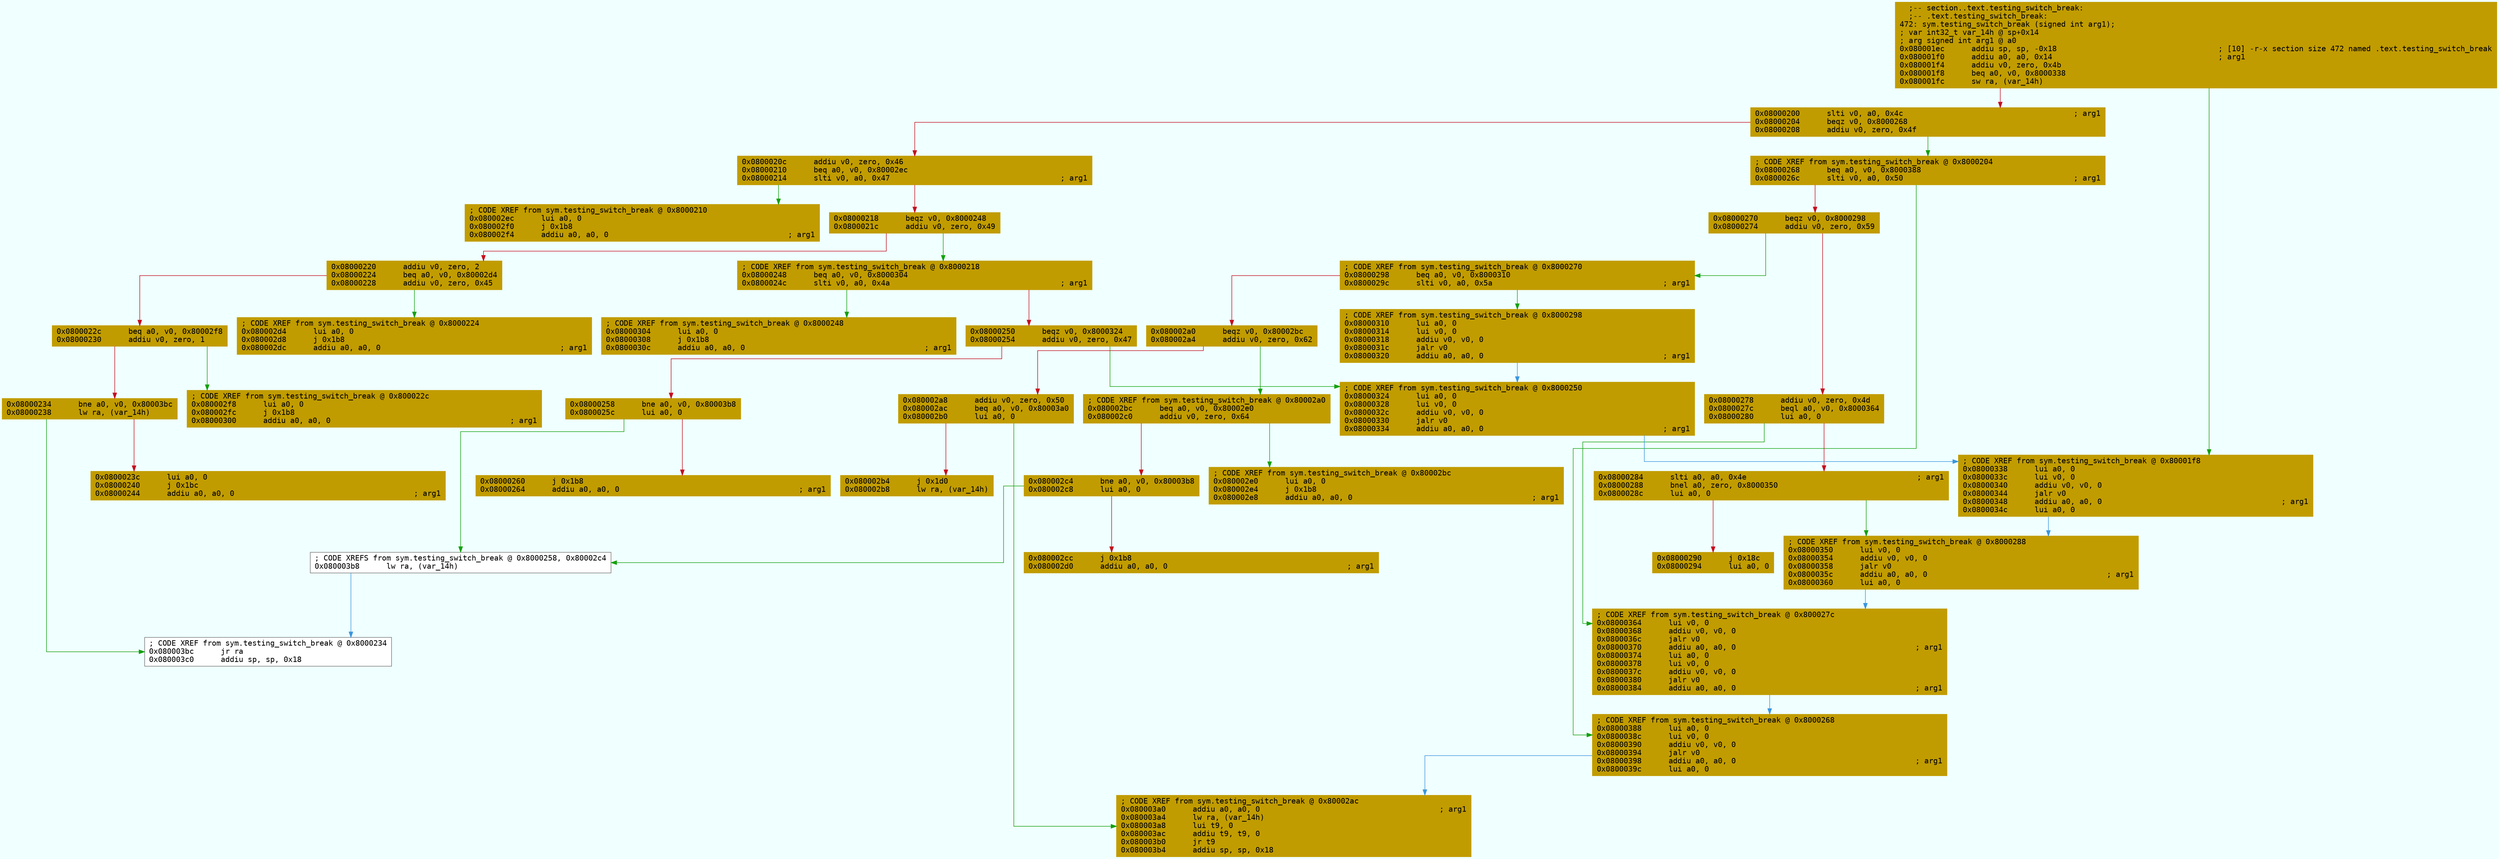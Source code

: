 digraph code {
	graph [bgcolor=azure fontsize=8 fontname="Courier" splines="ortho"];
	node [fillcolor=gray style=filled shape=box];
	edge [arrowhead="normal"];
	"0x080001ec" [URL="sym.testing_switch_break/0x080001ec", fillcolor="#c19c00",color="#c19c00", fontname="Courier",label="  ;-- section..text.testing_switch_break:\l  ;-- .text.testing_switch_break:\l472: sym.testing_switch_break (signed int arg1);\l; var int32_t var_14h @ sp+0x14\l; arg signed int arg1 @ a0\l0x080001ec      addiu sp, sp, -0x18                                    ; [10] -r-x section size 472 named .text.testing_switch_break\l0x080001f0      addiu a0, a0, 0x14                                     ; arg1\l0x080001f4      addiu v0, zero, 0x4b\l0x080001f8      beq a0, v0, 0x8000338\l0x080001fc      sw ra, (var_14h)\l"]
	"0x08000200" [URL="sym.testing_switch_break/0x08000200", fillcolor="#c19c00",color="#c19c00", fontname="Courier",label="0x08000200      slti v0, a0, 0x4c                                      ; arg1\l0x08000204      beqz v0, 0x8000268\l0x08000208      addiu v0, zero, 0x4f\l"]
	"0x0800020c" [URL="sym.testing_switch_break/0x0800020c", fillcolor="#c19c00",color="#c19c00", fontname="Courier",label="0x0800020c      addiu v0, zero, 0x46\l0x08000210      beq a0, v0, 0x80002ec\l0x08000214      slti v0, a0, 0x47                                      ; arg1\l"]
	"0x08000218" [URL="sym.testing_switch_break/0x08000218", fillcolor="#c19c00",color="#c19c00", fontname="Courier",label="0x08000218      beqz v0, 0x8000248\l0x0800021c      addiu v0, zero, 0x49\l"]
	"0x08000220" [URL="sym.testing_switch_break/0x08000220", fillcolor="#c19c00",color="#c19c00", fontname="Courier",label="0x08000220      addiu v0, zero, 2\l0x08000224      beq a0, v0, 0x80002d4\l0x08000228      addiu v0, zero, 0x45\l"]
	"0x0800022c" [URL="sym.testing_switch_break/0x0800022c", fillcolor="#c19c00",color="#c19c00", fontname="Courier",label="0x0800022c      beq a0, v0, 0x80002f8\l0x08000230      addiu v0, zero, 1\l"]
	"0x08000234" [URL="sym.testing_switch_break/0x08000234", fillcolor="#c19c00",color="#c19c00", fontname="Courier",label="0x08000234      bne a0, v0, 0x80003bc\l0x08000238      lw ra, (var_14h)\l"]
	"0x0800023c" [URL="sym.testing_switch_break/0x0800023c", fillcolor="#c19c00",color="#c19c00", fontname="Courier",label="0x0800023c      lui a0, 0\l0x08000240      j 0x1bc\l0x08000244      addiu a0, a0, 0                                        ; arg1\l"]
	"0x08000248" [URL="sym.testing_switch_break/0x08000248", fillcolor="#c19c00",color="#c19c00", fontname="Courier",label="; CODE XREF from sym.testing_switch_break @ 0x8000218\l0x08000248      beq a0, v0, 0x8000304\l0x0800024c      slti v0, a0, 0x4a                                      ; arg1\l"]
	"0x08000250" [URL="sym.testing_switch_break/0x08000250", fillcolor="#c19c00",color="#c19c00", fontname="Courier",label="0x08000250      beqz v0, 0x8000324\l0x08000254      addiu v0, zero, 0x47\l"]
	"0x08000258" [URL="sym.testing_switch_break/0x08000258", fillcolor="#c19c00",color="#c19c00", fontname="Courier",label="0x08000258      bne a0, v0, 0x80003b8\l0x0800025c      lui a0, 0\l"]
	"0x08000260" [URL="sym.testing_switch_break/0x08000260", fillcolor="#c19c00",color="#c19c00", fontname="Courier",label="0x08000260      j 0x1b8\l0x08000264      addiu a0, a0, 0                                        ; arg1\l"]
	"0x08000268" [URL="sym.testing_switch_break/0x08000268", fillcolor="#c19c00",color="#c19c00", fontname="Courier",label="; CODE XREF from sym.testing_switch_break @ 0x8000204\l0x08000268      beq a0, v0, 0x8000388\l0x0800026c      slti v0, a0, 0x50                                      ; arg1\l"]
	"0x08000270" [URL="sym.testing_switch_break/0x08000270", fillcolor="#c19c00",color="#c19c00", fontname="Courier",label="0x08000270      beqz v0, 0x8000298\l0x08000274      addiu v0, zero, 0x59\l"]
	"0x08000278" [URL="sym.testing_switch_break/0x08000278", fillcolor="#c19c00",color="#c19c00", fontname="Courier",label="0x08000278      addiu v0, zero, 0x4d\l0x0800027c      beql a0, v0, 0x8000364\l0x08000280      lui a0, 0\l"]
	"0x08000284" [URL="sym.testing_switch_break/0x08000284", fillcolor="#c19c00",color="#c19c00", fontname="Courier",label="0x08000284      slti a0, a0, 0x4e                                      ; arg1\l0x08000288      bnel a0, zero, 0x8000350\l0x0800028c      lui a0, 0\l"]
	"0x08000290" [URL="sym.testing_switch_break/0x08000290", fillcolor="#c19c00",color="#c19c00", fontname="Courier",label="0x08000290      j 0x18c\l0x08000294      lui a0, 0\l"]
	"0x08000298" [URL="sym.testing_switch_break/0x08000298", fillcolor="#c19c00",color="#c19c00", fontname="Courier",label="; CODE XREF from sym.testing_switch_break @ 0x8000270\l0x08000298      beq a0, v0, 0x8000310\l0x0800029c      slti v0, a0, 0x5a                                      ; arg1\l"]
	"0x080002a0" [URL="sym.testing_switch_break/0x080002a0", fillcolor="#c19c00",color="#c19c00", fontname="Courier",label="0x080002a0      beqz v0, 0x80002bc\l0x080002a4      addiu v0, zero, 0x62\l"]
	"0x080002a8" [URL="sym.testing_switch_break/0x080002a8", fillcolor="#c19c00",color="#c19c00", fontname="Courier",label="0x080002a8      addiu v0, zero, 0x50\l0x080002ac      beq a0, v0, 0x80003a0\l0x080002b0      lui a0, 0\l"]
	"0x080002b4" [URL="sym.testing_switch_break/0x080002b4", fillcolor="#c19c00",color="#c19c00", fontname="Courier",label="0x080002b4      j 0x1d0\l0x080002b8      lw ra, (var_14h)\l"]
	"0x080002bc" [URL="sym.testing_switch_break/0x080002bc", fillcolor="#c19c00",color="#c19c00", fontname="Courier",label="; CODE XREF from sym.testing_switch_break @ 0x80002a0\l0x080002bc      beq a0, v0, 0x80002e0\l0x080002c0      addiu v0, zero, 0x64\l"]
	"0x080002c4" [URL="sym.testing_switch_break/0x080002c4", fillcolor="#c19c00",color="#c19c00", fontname="Courier",label="0x080002c4      bne a0, v0, 0x80003b8\l0x080002c8      lui a0, 0\l"]
	"0x080002cc" [URL="sym.testing_switch_break/0x080002cc", fillcolor="#c19c00",color="#c19c00", fontname="Courier",label="0x080002cc      j 0x1b8\l0x080002d0      addiu a0, a0, 0                                        ; arg1\l"]
	"0x080002d4" [URL="sym.testing_switch_break/0x080002d4", fillcolor="#c19c00",color="#c19c00", fontname="Courier",label="; CODE XREF from sym.testing_switch_break @ 0x8000224\l0x080002d4      lui a0, 0\l0x080002d8      j 0x1b8\l0x080002dc      addiu a0, a0, 0                                        ; arg1\l"]
	"0x080002e0" [URL="sym.testing_switch_break/0x080002e0", fillcolor="#c19c00",color="#c19c00", fontname="Courier",label="; CODE XREF from sym.testing_switch_break @ 0x80002bc\l0x080002e0      lui a0, 0\l0x080002e4      j 0x1b8\l0x080002e8      addiu a0, a0, 0                                        ; arg1\l"]
	"0x080002ec" [URL="sym.testing_switch_break/0x080002ec", fillcolor="#c19c00",color="#c19c00", fontname="Courier",label="; CODE XREF from sym.testing_switch_break @ 0x8000210\l0x080002ec      lui a0, 0\l0x080002f0      j 0x1b8\l0x080002f4      addiu a0, a0, 0                                        ; arg1\l"]
	"0x080002f8" [URL="sym.testing_switch_break/0x080002f8", fillcolor="#c19c00",color="#c19c00", fontname="Courier",label="; CODE XREF from sym.testing_switch_break @ 0x800022c\l0x080002f8      lui a0, 0\l0x080002fc      j 0x1b8\l0x08000300      addiu a0, a0, 0                                        ; arg1\l"]
	"0x08000304" [URL="sym.testing_switch_break/0x08000304", fillcolor="#c19c00",color="#c19c00", fontname="Courier",label="; CODE XREF from sym.testing_switch_break @ 0x8000248\l0x08000304      lui a0, 0\l0x08000308      j 0x1b8\l0x0800030c      addiu a0, a0, 0                                        ; arg1\l"]
	"0x08000310" [URL="sym.testing_switch_break/0x08000310", fillcolor="#c19c00",color="#c19c00", fontname="Courier",label="; CODE XREF from sym.testing_switch_break @ 0x8000298\l0x08000310      lui a0, 0\l0x08000314      lui v0, 0\l0x08000318      addiu v0, v0, 0\l0x0800031c      jalr v0\l0x08000320      addiu a0, a0, 0                                        ; arg1\l"]
	"0x08000324" [URL="sym.testing_switch_break/0x08000324", fillcolor="#c19c00",color="#c19c00", fontname="Courier",label="; CODE XREF from sym.testing_switch_break @ 0x8000250\l0x08000324      lui a0, 0\l0x08000328      lui v0, 0\l0x0800032c      addiu v0, v0, 0\l0x08000330      jalr v0\l0x08000334      addiu a0, a0, 0                                        ; arg1\l"]
	"0x08000338" [URL="sym.testing_switch_break/0x08000338", fillcolor="#c19c00",color="#c19c00", fontname="Courier",label="; CODE XREF from sym.testing_switch_break @ 0x80001f8\l0x08000338      lui a0, 0\l0x0800033c      lui v0, 0\l0x08000340      addiu v0, v0, 0\l0x08000344      jalr v0\l0x08000348      addiu a0, a0, 0                                        ; arg1\l0x0800034c      lui a0, 0\l"]
	"0x08000350" [URL="sym.testing_switch_break/0x08000350", fillcolor="#c19c00",color="#c19c00", fontname="Courier",label="; CODE XREF from sym.testing_switch_break @ 0x8000288\l0x08000350      lui v0, 0\l0x08000354      addiu v0, v0, 0\l0x08000358      jalr v0\l0x0800035c      addiu a0, a0, 0                                        ; arg1\l0x08000360      lui a0, 0\l"]
	"0x08000364" [URL="sym.testing_switch_break/0x08000364", fillcolor="#c19c00",color="#c19c00", fontname="Courier",label="; CODE XREF from sym.testing_switch_break @ 0x800027c\l0x08000364      lui v0, 0\l0x08000368      addiu v0, v0, 0\l0x0800036c      jalr v0\l0x08000370      addiu a0, a0, 0                                        ; arg1\l0x08000374      lui a0, 0\l0x08000378      lui v0, 0\l0x0800037c      addiu v0, v0, 0\l0x08000380      jalr v0\l0x08000384      addiu a0, a0, 0                                        ; arg1\l"]
	"0x08000388" [URL="sym.testing_switch_break/0x08000388", fillcolor="#c19c00",color="#c19c00", fontname="Courier",label="; CODE XREF from sym.testing_switch_break @ 0x8000268\l0x08000388      lui a0, 0\l0x0800038c      lui v0, 0\l0x08000390      addiu v0, v0, 0\l0x08000394      jalr v0\l0x08000398      addiu a0, a0, 0                                        ; arg1\l0x0800039c      lui a0, 0\l"]
	"0x080003a0" [URL="sym.testing_switch_break/0x080003a0", fillcolor="#c19c00",color="#c19c00", fontname="Courier",label="; CODE XREF from sym.testing_switch_break @ 0x80002ac\l0x080003a0      addiu a0, a0, 0                                        ; arg1\l0x080003a4      lw ra, (var_14h)\l0x080003a8      lui t9, 0\l0x080003ac      addiu t9, t9, 0\l0x080003b0      jr t9\l0x080003b4      addiu sp, sp, 0x18\l"]
	"0x080003b8" [URL="sym.testing_switch_break/0x080003b8", fillcolor="white",color="#767676", fontname="Courier",label="; CODE XREFS from sym.testing_switch_break @ 0x8000258, 0x80002c4\l0x080003b8      lw ra, (var_14h)\l"]
	"0x080003bc" [URL="sym.testing_switch_break/0x080003bc", fillcolor="white",color="#767676", fontname="Courier",label="; CODE XREF from sym.testing_switch_break @ 0x8000234\l0x080003bc      jr ra\l0x080003c0      addiu sp, sp, 0x18\l"]
        "0x080001ec" -> "0x08000338" [color="#13a10e"];
        "0x080001ec" -> "0x08000200" [color="#c50f1f"];
        "0x08000200" -> "0x08000268" [color="#13a10e"];
        "0x08000200" -> "0x0800020c" [color="#c50f1f"];
        "0x0800020c" -> "0x080002ec" [color="#13a10e"];
        "0x0800020c" -> "0x08000218" [color="#c50f1f"];
        "0x08000218" -> "0x08000248" [color="#13a10e"];
        "0x08000218" -> "0x08000220" [color="#c50f1f"];
        "0x08000220" -> "0x080002d4" [color="#13a10e"];
        "0x08000220" -> "0x0800022c" [color="#c50f1f"];
        "0x0800022c" -> "0x080002f8" [color="#13a10e"];
        "0x0800022c" -> "0x08000234" [color="#c50f1f"];
        "0x08000234" -> "0x080003bc" [color="#13a10e"];
        "0x08000234" -> "0x0800023c" [color="#c50f1f"];
        "0x08000248" -> "0x08000304" [color="#13a10e"];
        "0x08000248" -> "0x08000250" [color="#c50f1f"];
        "0x08000250" -> "0x08000324" [color="#13a10e"];
        "0x08000250" -> "0x08000258" [color="#c50f1f"];
        "0x08000258" -> "0x080003b8" [color="#13a10e"];
        "0x08000258" -> "0x08000260" [color="#c50f1f"];
        "0x08000268" -> "0x08000388" [color="#13a10e"];
        "0x08000268" -> "0x08000270" [color="#c50f1f"];
        "0x08000270" -> "0x08000298" [color="#13a10e"];
        "0x08000270" -> "0x08000278" [color="#c50f1f"];
        "0x08000278" -> "0x08000364" [color="#13a10e"];
        "0x08000278" -> "0x08000284" [color="#c50f1f"];
        "0x08000284" -> "0x08000350" [color="#13a10e"];
        "0x08000284" -> "0x08000290" [color="#c50f1f"];
        "0x08000298" -> "0x08000310" [color="#13a10e"];
        "0x08000298" -> "0x080002a0" [color="#c50f1f"];
        "0x080002a0" -> "0x080002bc" [color="#13a10e"];
        "0x080002a0" -> "0x080002a8" [color="#c50f1f"];
        "0x080002a8" -> "0x080003a0" [color="#13a10e"];
        "0x080002a8" -> "0x080002b4" [color="#c50f1f"];
        "0x080002bc" -> "0x080002e0" [color="#13a10e"];
        "0x080002bc" -> "0x080002c4" [color="#c50f1f"];
        "0x080002c4" -> "0x080003b8" [color="#13a10e"];
        "0x080002c4" -> "0x080002cc" [color="#c50f1f"];
        "0x08000310" -> "0x08000324" [color="#3a96dd"];
        "0x08000324" -> "0x08000338" [color="#3a96dd"];
        "0x08000338" -> "0x08000350" [color="#3a96dd"];
        "0x08000350" -> "0x08000364" [color="#3a96dd"];
        "0x08000364" -> "0x08000388" [color="#3a96dd"];
        "0x08000388" -> "0x080003a0" [color="#3a96dd"];
        "0x080003b8" -> "0x080003bc" [color="#3a96dd"];
}
